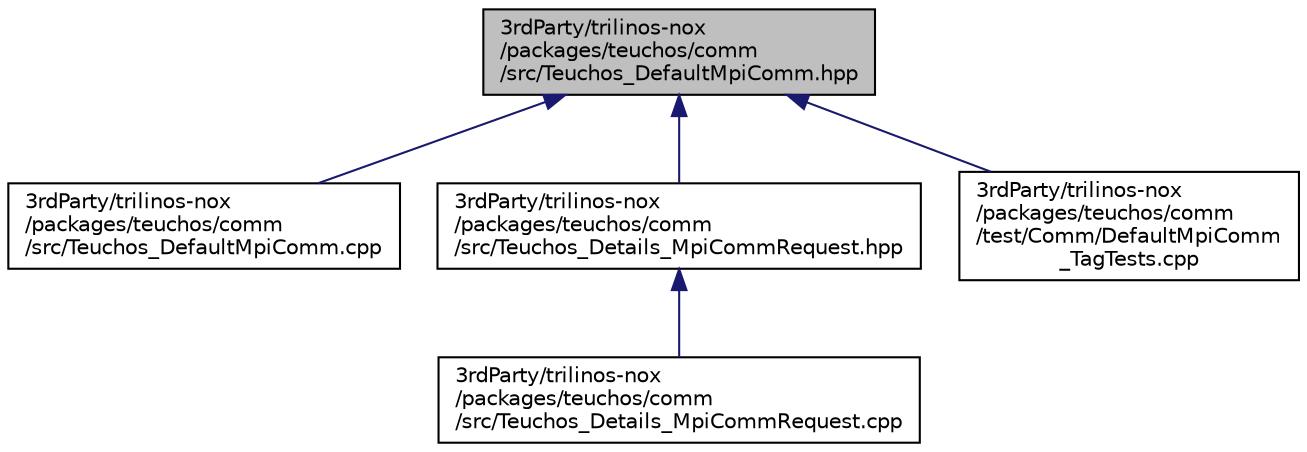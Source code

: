 digraph "3rdParty/trilinos-nox/packages/teuchos/comm/src/Teuchos_DefaultMpiComm.hpp"
{
  edge [fontname="Helvetica",fontsize="10",labelfontname="Helvetica",labelfontsize="10"];
  node [fontname="Helvetica",fontsize="10",shape=record];
  Node6 [label="3rdParty/trilinos-nox\l/packages/teuchos/comm\l/src/Teuchos_DefaultMpiComm.hpp",height=0.2,width=0.4,color="black", fillcolor="grey75", style="filled", fontcolor="black"];
  Node6 -> Node7 [dir="back",color="midnightblue",fontsize="10",style="solid",fontname="Helvetica"];
  Node7 [label="3rdParty/trilinos-nox\l/packages/teuchos/comm\l/src/Teuchos_DefaultMpiComm.cpp",height=0.2,width=0.4,color="black", fillcolor="white", style="filled",URL="$de/d8b/_teuchos___default_mpi_comm_8cpp.html"];
  Node6 -> Node8 [dir="back",color="midnightblue",fontsize="10",style="solid",fontname="Helvetica"];
  Node8 [label="3rdParty/trilinos-nox\l/packages/teuchos/comm\l/src/Teuchos_Details_MpiCommRequest.hpp",height=0.2,width=0.4,color="black", fillcolor="white", style="filled",URL="$db/db3/_teuchos___details___mpi_comm_request_8hpp.html"];
  Node8 -> Node9 [dir="back",color="midnightblue",fontsize="10",style="solid",fontname="Helvetica"];
  Node9 [label="3rdParty/trilinos-nox\l/packages/teuchos/comm\l/src/Teuchos_Details_MpiCommRequest.cpp",height=0.2,width=0.4,color="black", fillcolor="white", style="filled",URL="$d7/de0/_teuchos___details___mpi_comm_request_8cpp.html"];
  Node6 -> Node10 [dir="back",color="midnightblue",fontsize="10",style="solid",fontname="Helvetica"];
  Node10 [label="3rdParty/trilinos-nox\l/packages/teuchos/comm\l/test/Comm/DefaultMpiComm\l_TagTests.cpp",height=0.2,width=0.4,color="black", fillcolor="white", style="filled",URL="$d9/da7/_default_mpi_comm___tag_tests_8cpp.html"];
}
